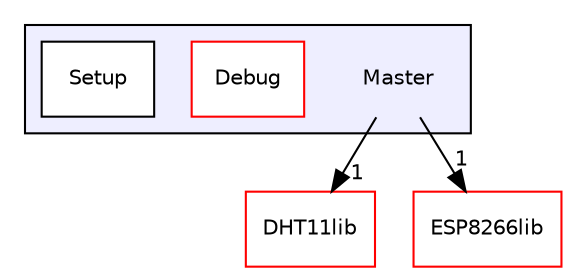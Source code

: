 digraph "Master" {
  compound=true
  node [ fontsize="10", fontname="Helvetica"];
  edge [ labelfontsize="10", labelfontname="Helvetica"];
  subgraph clusterdir_2177a5ced46f3fb573e4eeb25879546e {
    graph [ bgcolor="#eeeeff", pencolor="black", label="" URL="dir_2177a5ced46f3fb573e4eeb25879546e.html"];
    dir_2177a5ced46f3fb573e4eeb25879546e [shape=plaintext label="Master"];
    dir_9eb00a76012ae14f7689dd0ee1935a33 [shape=box label="Debug" color="red" fillcolor="white" style="filled" URL="dir_9eb00a76012ae14f7689dd0ee1935a33.html"];
    dir_f5b7d9c9f4aa1070b02d139aa56f705a [shape=box label="Setup" color="black" fillcolor="white" style="filled" URL="dir_f5b7d9c9f4aa1070b02d139aa56f705a.html"];
  }
  dir_29633c785badfc2cc02af0abe8581f21 [shape=box label="DHT11lib" fillcolor="white" style="filled" color="red" URL="dir_29633c785badfc2cc02af0abe8581f21.html"];
  dir_04998ee1b137214bbf8102a3617acda8 [shape=box label="ESP8266lib" fillcolor="white" style="filled" color="red" URL="dir_04998ee1b137214bbf8102a3617acda8.html"];
  dir_2177a5ced46f3fb573e4eeb25879546e->dir_29633c785badfc2cc02af0abe8581f21 [headlabel="1", labeldistance=1.5 headhref="dir_000009_000001.html"];
  dir_2177a5ced46f3fb573e4eeb25879546e->dir_04998ee1b137214bbf8102a3617acda8 [headlabel="1", labeldistance=1.5 headhref="dir_000009_000003.html"];
}
